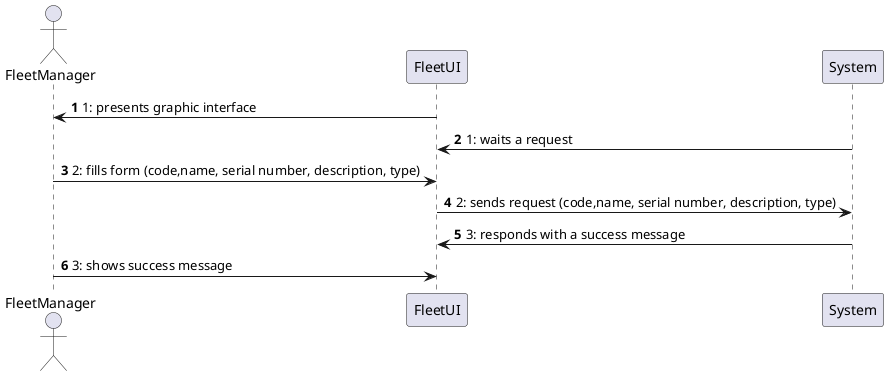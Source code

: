 @startuml
'https://plantuml.com/sequence-diagram

autonumber

actor FleetManager as GF
participant FleetUI as GUI
participant System as S

GUI -> GF : 1: presents graphic interface
S -> GUI : 1: waits a request
GF -> GUI : 2: fills form (code,name, serial number, description, type)
GUI -> S : 2: sends request (code,name, serial number, description, type)
S -> GUI : 3: responds with a success message
GF -> GUI : 3: shows success message

@enduml